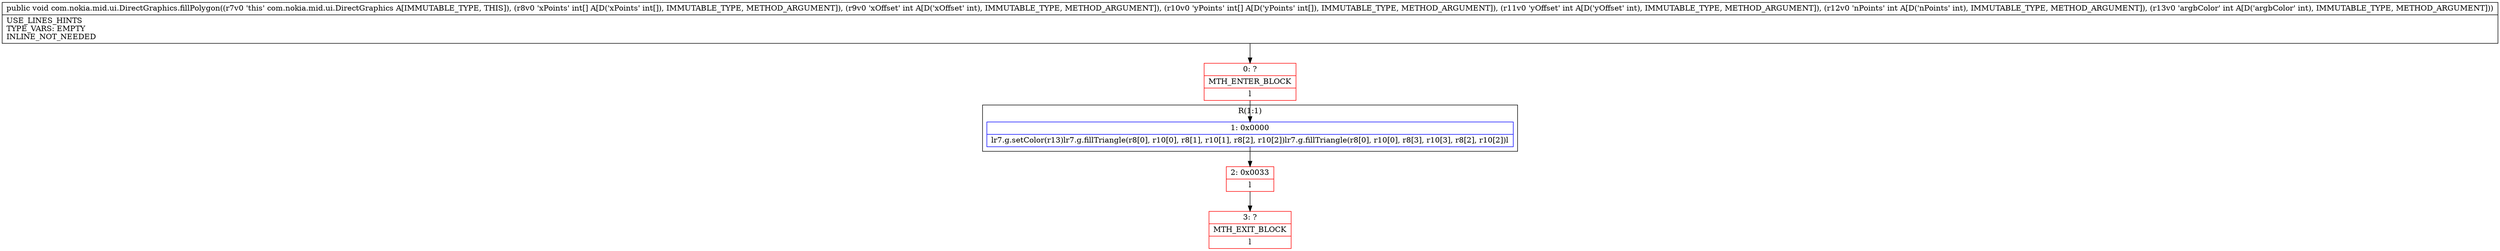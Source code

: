 digraph "CFG forcom.nokia.mid.ui.DirectGraphics.fillPolygon([II[IIII)V" {
subgraph cluster_Region_236551934 {
label = "R(1:1)";
node [shape=record,color=blue];
Node_1 [shape=record,label="{1\:\ 0x0000|lr7.g.setColor(r13)lr7.g.fillTriangle(r8[0], r10[0], r8[1], r10[1], r8[2], r10[2])lr7.g.fillTriangle(r8[0], r10[0], r8[3], r10[3], r8[2], r10[2])l}"];
}
Node_0 [shape=record,color=red,label="{0\:\ ?|MTH_ENTER_BLOCK\l|l}"];
Node_2 [shape=record,color=red,label="{2\:\ 0x0033|l}"];
Node_3 [shape=record,color=red,label="{3\:\ ?|MTH_EXIT_BLOCK\l|l}"];
MethodNode[shape=record,label="{public void com.nokia.mid.ui.DirectGraphics.fillPolygon((r7v0 'this' com.nokia.mid.ui.DirectGraphics A[IMMUTABLE_TYPE, THIS]), (r8v0 'xPoints' int[] A[D('xPoints' int[]), IMMUTABLE_TYPE, METHOD_ARGUMENT]), (r9v0 'xOffset' int A[D('xOffset' int), IMMUTABLE_TYPE, METHOD_ARGUMENT]), (r10v0 'yPoints' int[] A[D('yPoints' int[]), IMMUTABLE_TYPE, METHOD_ARGUMENT]), (r11v0 'yOffset' int A[D('yOffset' int), IMMUTABLE_TYPE, METHOD_ARGUMENT]), (r12v0 'nPoints' int A[D('nPoints' int), IMMUTABLE_TYPE, METHOD_ARGUMENT]), (r13v0 'argbColor' int A[D('argbColor' int), IMMUTABLE_TYPE, METHOD_ARGUMENT]))  | USE_LINES_HINTS\lTYPE_VARS: EMPTY\lINLINE_NOT_NEEDED\l}"];
MethodNode -> Node_0;
Node_1 -> Node_2;
Node_0 -> Node_1;
Node_2 -> Node_3;
}

